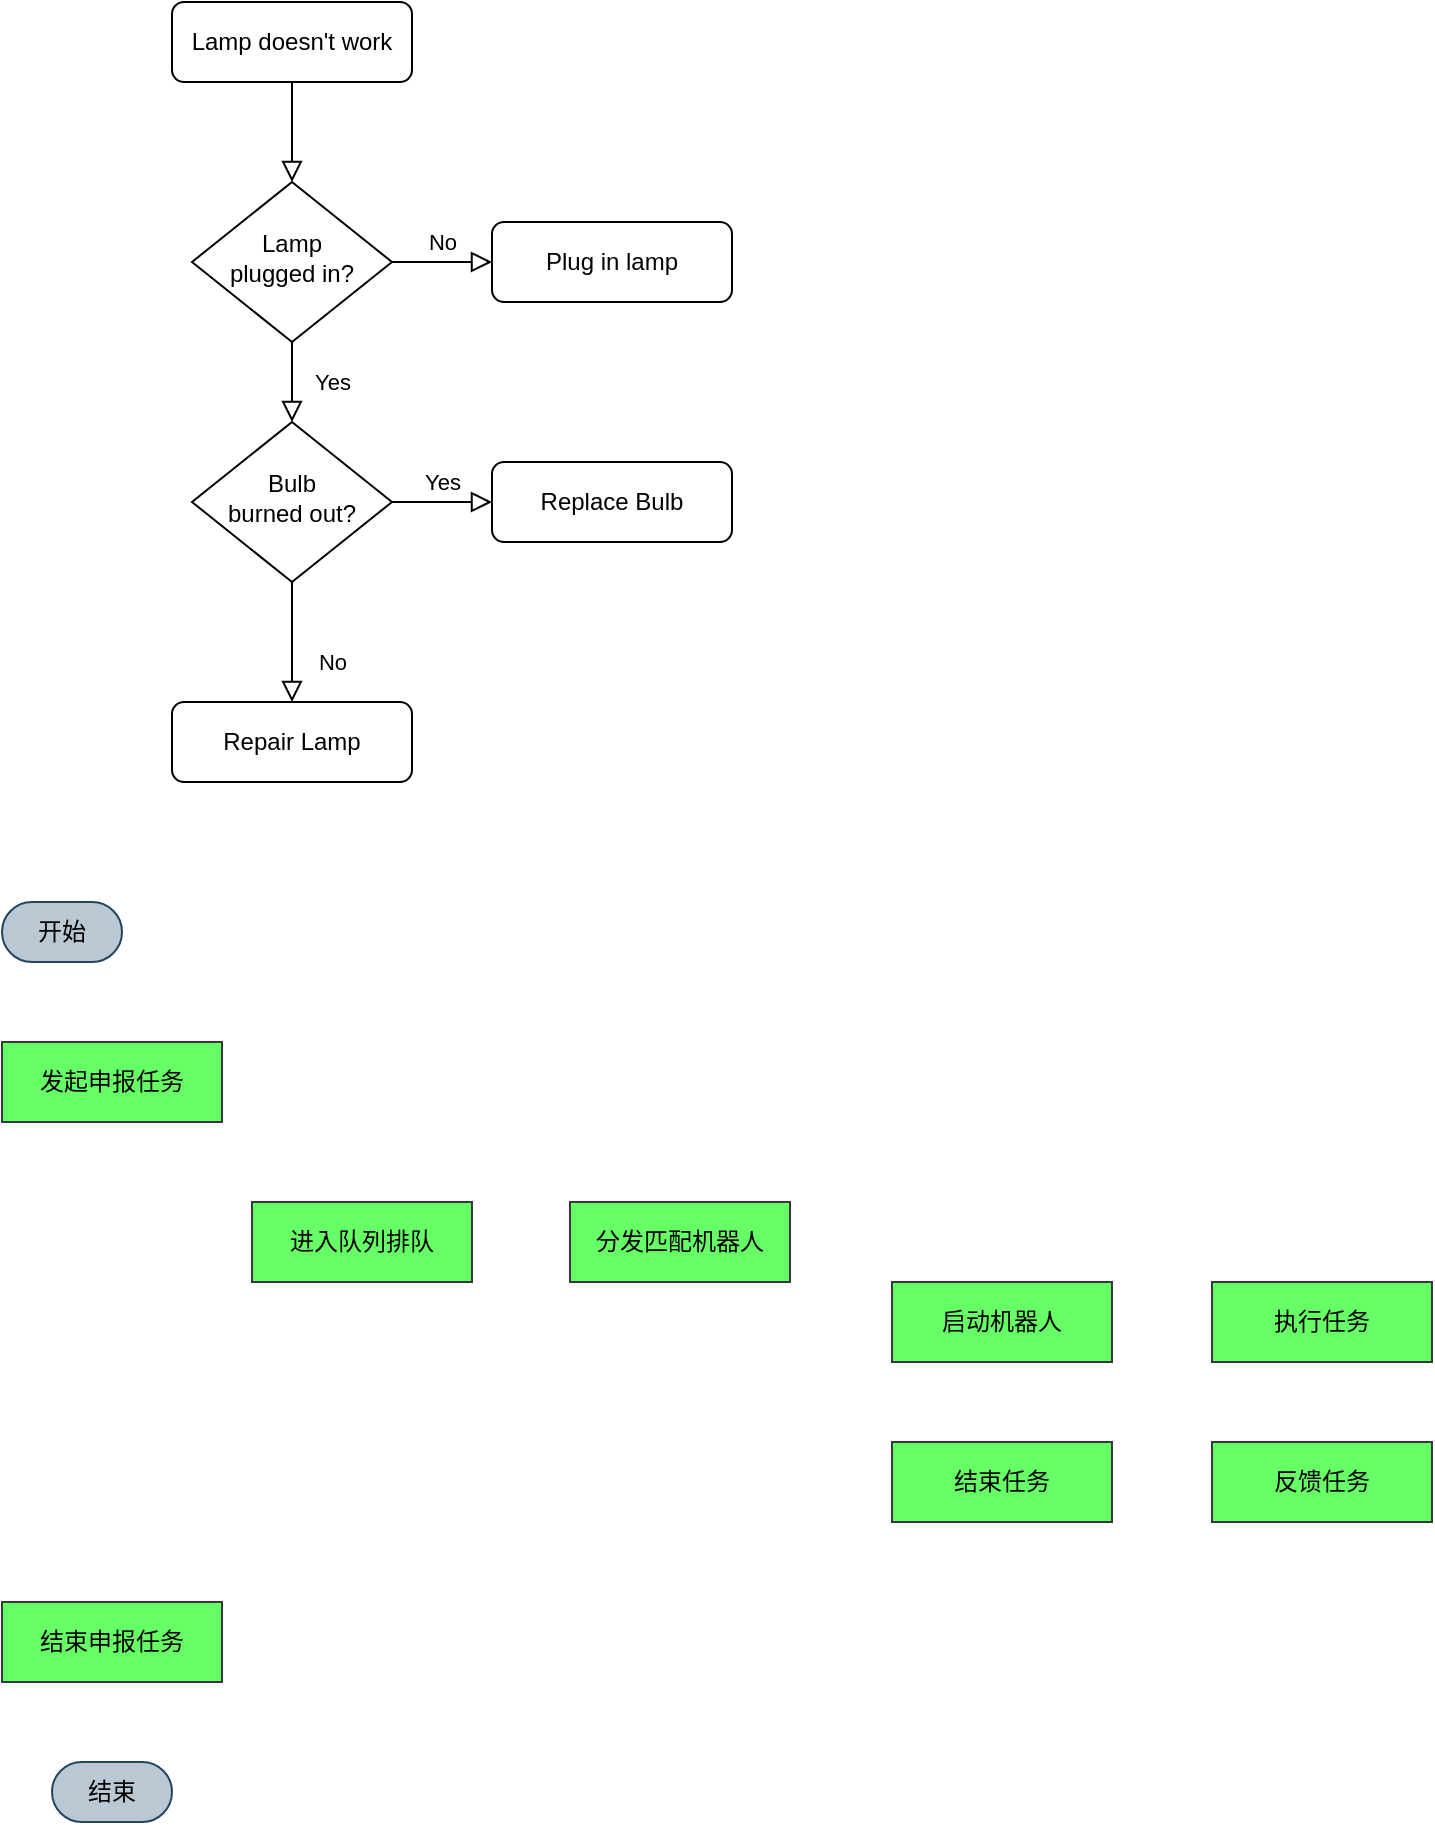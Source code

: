 <mxfile version="20.2.7" type="github">
  <diagram id="C5RBs43oDa-KdzZeNtuy" name="Page-1">
    <mxGraphModel dx="1209" dy="662" grid="1" gridSize="10" guides="1" tooltips="1" connect="1" arrows="1" fold="1" page="1" pageScale="1" pageWidth="827" pageHeight="1169" math="0" shadow="0">
      <root>
        <mxCell id="WIyWlLk6GJQsqaUBKTNV-0" />
        <mxCell id="WIyWlLk6GJQsqaUBKTNV-1" parent="WIyWlLk6GJQsqaUBKTNV-0" />
        <mxCell id="WIyWlLk6GJQsqaUBKTNV-2" value="" style="rounded=0;html=1;jettySize=auto;orthogonalLoop=1;fontSize=11;endArrow=block;endFill=0;endSize=8;strokeWidth=1;shadow=0;labelBackgroundColor=none;edgeStyle=orthogonalEdgeStyle;" parent="WIyWlLk6GJQsqaUBKTNV-1" source="WIyWlLk6GJQsqaUBKTNV-3" target="WIyWlLk6GJQsqaUBKTNV-6" edge="1">
          <mxGeometry relative="1" as="geometry" />
        </mxCell>
        <mxCell id="WIyWlLk6GJQsqaUBKTNV-3" value="Lamp doesn&#39;t work" style="rounded=1;whiteSpace=wrap;html=1;fontSize=12;glass=0;strokeWidth=1;shadow=0;" parent="WIyWlLk6GJQsqaUBKTNV-1" vertex="1">
          <mxGeometry x="160" y="80" width="120" height="40" as="geometry" />
        </mxCell>
        <mxCell id="WIyWlLk6GJQsqaUBKTNV-4" value="Yes" style="rounded=0;html=1;jettySize=auto;orthogonalLoop=1;fontSize=11;endArrow=block;endFill=0;endSize=8;strokeWidth=1;shadow=0;labelBackgroundColor=none;edgeStyle=orthogonalEdgeStyle;" parent="WIyWlLk6GJQsqaUBKTNV-1" source="WIyWlLk6GJQsqaUBKTNV-6" target="WIyWlLk6GJQsqaUBKTNV-10" edge="1">
          <mxGeometry y="20" relative="1" as="geometry">
            <mxPoint as="offset" />
          </mxGeometry>
        </mxCell>
        <mxCell id="WIyWlLk6GJQsqaUBKTNV-5" value="No" style="edgeStyle=orthogonalEdgeStyle;rounded=0;html=1;jettySize=auto;orthogonalLoop=1;fontSize=11;endArrow=block;endFill=0;endSize=8;strokeWidth=1;shadow=0;labelBackgroundColor=none;" parent="WIyWlLk6GJQsqaUBKTNV-1" source="WIyWlLk6GJQsqaUBKTNV-6" target="WIyWlLk6GJQsqaUBKTNV-7" edge="1">
          <mxGeometry y="10" relative="1" as="geometry">
            <mxPoint as="offset" />
          </mxGeometry>
        </mxCell>
        <mxCell id="WIyWlLk6GJQsqaUBKTNV-6" value="Lamp&lt;br&gt;plugged in?" style="rhombus;whiteSpace=wrap;html=1;shadow=0;fontFamily=Helvetica;fontSize=12;align=center;strokeWidth=1;spacing=6;spacingTop=-4;" parent="WIyWlLk6GJQsqaUBKTNV-1" vertex="1">
          <mxGeometry x="170" y="170" width="100" height="80" as="geometry" />
        </mxCell>
        <mxCell id="WIyWlLk6GJQsqaUBKTNV-7" value="Plug in lamp" style="rounded=1;whiteSpace=wrap;html=1;fontSize=12;glass=0;strokeWidth=1;shadow=0;" parent="WIyWlLk6GJQsqaUBKTNV-1" vertex="1">
          <mxGeometry x="320" y="190" width="120" height="40" as="geometry" />
        </mxCell>
        <mxCell id="WIyWlLk6GJQsqaUBKTNV-8" value="No" style="rounded=0;html=1;jettySize=auto;orthogonalLoop=1;fontSize=11;endArrow=block;endFill=0;endSize=8;strokeWidth=1;shadow=0;labelBackgroundColor=none;edgeStyle=orthogonalEdgeStyle;" parent="WIyWlLk6GJQsqaUBKTNV-1" source="WIyWlLk6GJQsqaUBKTNV-10" target="WIyWlLk6GJQsqaUBKTNV-11" edge="1">
          <mxGeometry x="0.333" y="20" relative="1" as="geometry">
            <mxPoint as="offset" />
          </mxGeometry>
        </mxCell>
        <mxCell id="WIyWlLk6GJQsqaUBKTNV-9" value="Yes" style="edgeStyle=orthogonalEdgeStyle;rounded=0;html=1;jettySize=auto;orthogonalLoop=1;fontSize=11;endArrow=block;endFill=0;endSize=8;strokeWidth=1;shadow=0;labelBackgroundColor=none;" parent="WIyWlLk6GJQsqaUBKTNV-1" source="WIyWlLk6GJQsqaUBKTNV-10" target="WIyWlLk6GJQsqaUBKTNV-12" edge="1">
          <mxGeometry y="10" relative="1" as="geometry">
            <mxPoint as="offset" />
          </mxGeometry>
        </mxCell>
        <mxCell id="WIyWlLk6GJQsqaUBKTNV-10" value="Bulb&lt;br&gt;burned out?" style="rhombus;whiteSpace=wrap;html=1;shadow=0;fontFamily=Helvetica;fontSize=12;align=center;strokeWidth=1;spacing=6;spacingTop=-4;" parent="WIyWlLk6GJQsqaUBKTNV-1" vertex="1">
          <mxGeometry x="170" y="290" width="100" height="80" as="geometry" />
        </mxCell>
        <mxCell id="WIyWlLk6GJQsqaUBKTNV-11" value="Repair Lamp" style="rounded=1;whiteSpace=wrap;html=1;fontSize=12;glass=0;strokeWidth=1;shadow=0;" parent="WIyWlLk6GJQsqaUBKTNV-1" vertex="1">
          <mxGeometry x="160" y="430" width="120" height="40" as="geometry" />
        </mxCell>
        <mxCell id="WIyWlLk6GJQsqaUBKTNV-12" value="Replace Bulb" style="rounded=1;whiteSpace=wrap;html=1;fontSize=12;glass=0;strokeWidth=1;shadow=0;" parent="WIyWlLk6GJQsqaUBKTNV-1" vertex="1">
          <mxGeometry x="320" y="310" width="120" height="40" as="geometry" />
        </mxCell>
        <mxCell id="RsMzdrcPBQbbTWnkpNnR-0" value="开始" style="rounded=1;whiteSpace=wrap;html=1;strokeOpacity=100;arcSize=50;fillColor=#bac8d3;strokeColor=#23445d;" vertex="1" parent="WIyWlLk6GJQsqaUBKTNV-1">
          <mxGeometry x="75" y="530" width="60" height="30" as="geometry" />
        </mxCell>
        <mxCell id="RsMzdrcPBQbbTWnkpNnR-1" value="结束" style="rounded=1;whiteSpace=wrap;html=1;strokeOpacity=100;arcSize=50;fillColor=#bac8d3;strokeColor=#23445d;" vertex="1" parent="WIyWlLk6GJQsqaUBKTNV-1">
          <mxGeometry x="100" y="960" width="60" height="30" as="geometry" />
        </mxCell>
        <mxCell id="RsMzdrcPBQbbTWnkpNnR-2" value="发起申报任务" style="rounded=0;whiteSpace=wrap;html=1;fillColor=#66FF66;strokeColor=#36393d;" vertex="1" parent="WIyWlLk6GJQsqaUBKTNV-1">
          <mxGeometry x="75" y="600" width="110" height="40" as="geometry" />
        </mxCell>
        <mxCell id="RsMzdrcPBQbbTWnkpNnR-3" value="进入队列排队" style="rounded=0;whiteSpace=wrap;html=1;fillColor=#66FF66;strokeColor=#36393d;" vertex="1" parent="WIyWlLk6GJQsqaUBKTNV-1">
          <mxGeometry x="200" y="680" width="110" height="40" as="geometry" />
        </mxCell>
        <mxCell id="RsMzdrcPBQbbTWnkpNnR-4" value="分发匹配机器人" style="rounded=0;whiteSpace=wrap;html=1;fillColor=#66FF66;strokeColor=#36393d;" vertex="1" parent="WIyWlLk6GJQsqaUBKTNV-1">
          <mxGeometry x="359" y="680" width="110" height="40" as="geometry" />
        </mxCell>
        <mxCell id="RsMzdrcPBQbbTWnkpNnR-6" value="启动机器人" style="rounded=0;whiteSpace=wrap;html=1;fillColor=#66FF66;strokeColor=#36393d;" vertex="1" parent="WIyWlLk6GJQsqaUBKTNV-1">
          <mxGeometry x="520" y="720" width="110" height="40" as="geometry" />
        </mxCell>
        <mxCell id="RsMzdrcPBQbbTWnkpNnR-7" value="执行任务" style="rounded=0;whiteSpace=wrap;html=1;fillColor=#66FF66;strokeColor=#36393d;" vertex="1" parent="WIyWlLk6GJQsqaUBKTNV-1">
          <mxGeometry x="680" y="720" width="110" height="40" as="geometry" />
        </mxCell>
        <mxCell id="RsMzdrcPBQbbTWnkpNnR-8" value="反馈任务" style="rounded=0;whiteSpace=wrap;html=1;fillColor=#66FF66;strokeColor=#36393d;" vertex="1" parent="WIyWlLk6GJQsqaUBKTNV-1">
          <mxGeometry x="680" y="800" width="110" height="40" as="geometry" />
        </mxCell>
        <mxCell id="RsMzdrcPBQbbTWnkpNnR-9" value="结束任务" style="rounded=0;whiteSpace=wrap;html=1;fillColor=#66FF66;strokeColor=#36393d;" vertex="1" parent="WIyWlLk6GJQsqaUBKTNV-1">
          <mxGeometry x="520" y="800" width="110" height="40" as="geometry" />
        </mxCell>
        <mxCell id="RsMzdrcPBQbbTWnkpNnR-11" value="结束申报任务" style="rounded=0;whiteSpace=wrap;html=1;fillColor=#66FF66;strokeColor=#36393d;" vertex="1" parent="WIyWlLk6GJQsqaUBKTNV-1">
          <mxGeometry x="75" y="880" width="110" height="40" as="geometry" />
        </mxCell>
      </root>
    </mxGraphModel>
  </diagram>
</mxfile>
